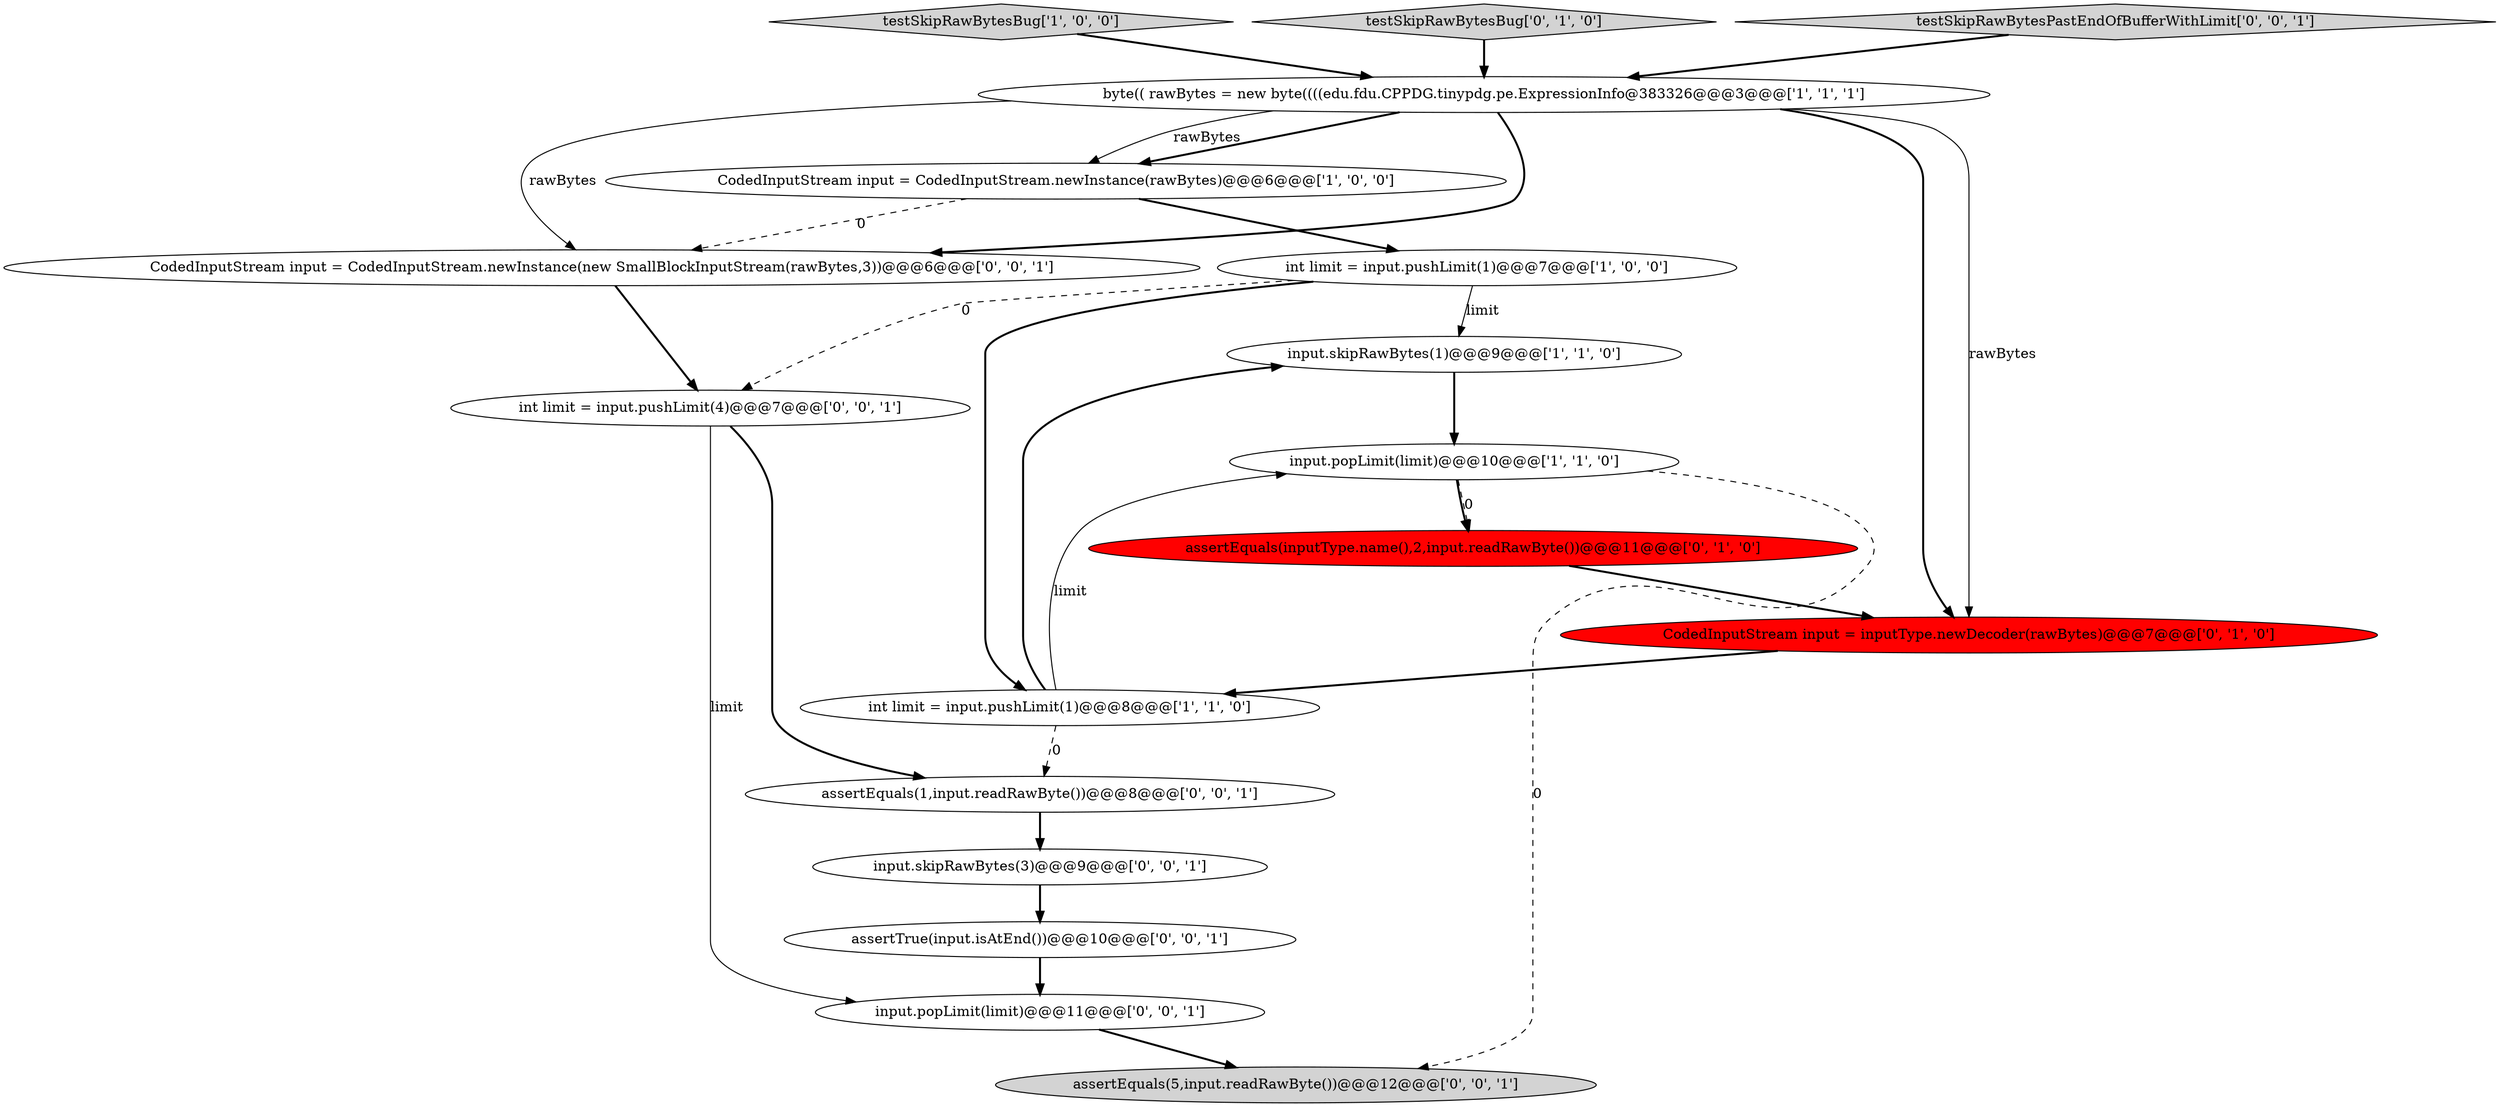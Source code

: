 digraph {
4 [style = filled, label = "input.skipRawBytes(1)@@@9@@@['1', '1', '0']", fillcolor = white, shape = ellipse image = "AAA0AAABBB1BBB"];
3 [style = filled, label = "input.popLimit(limit)@@@10@@@['1', '1', '0']", fillcolor = white, shape = ellipse image = "AAA0AAABBB1BBB"];
9 [style = filled, label = "assertEquals(inputType.name(),2,input.readRawByte())@@@11@@@['0', '1', '0']", fillcolor = red, shape = ellipse image = "AAA1AAABBB2BBB"];
0 [style = filled, label = "byte(( rawBytes = new byte((((edu.fdu.CPPDG.tinypdg.pe.ExpressionInfo@383326@@@3@@@['1', '1', '1']", fillcolor = white, shape = ellipse image = "AAA0AAABBB1BBB"];
12 [style = filled, label = "input.skipRawBytes(3)@@@9@@@['0', '0', '1']", fillcolor = white, shape = ellipse image = "AAA0AAABBB3BBB"];
15 [style = filled, label = "input.popLimit(limit)@@@11@@@['0', '0', '1']", fillcolor = white, shape = ellipse image = "AAA0AAABBB3BBB"];
5 [style = filled, label = "testSkipRawBytesBug['1', '0', '0']", fillcolor = lightgray, shape = diamond image = "AAA0AAABBB1BBB"];
17 [style = filled, label = "assertTrue(input.isAtEnd())@@@10@@@['0', '0', '1']", fillcolor = white, shape = ellipse image = "AAA0AAABBB3BBB"];
10 [style = filled, label = "assertEquals(5,input.readRawByte())@@@12@@@['0', '0', '1']", fillcolor = lightgray, shape = ellipse image = "AAA0AAABBB3BBB"];
8 [style = filled, label = "CodedInputStream input = inputType.newDecoder(rawBytes)@@@7@@@['0', '1', '0']", fillcolor = red, shape = ellipse image = "AAA1AAABBB2BBB"];
11 [style = filled, label = "int limit = input.pushLimit(4)@@@7@@@['0', '0', '1']", fillcolor = white, shape = ellipse image = "AAA0AAABBB3BBB"];
6 [style = filled, label = "CodedInputStream input = CodedInputStream.newInstance(rawBytes)@@@6@@@['1', '0', '0']", fillcolor = white, shape = ellipse image = "AAA0AAABBB1BBB"];
16 [style = filled, label = "CodedInputStream input = CodedInputStream.newInstance(new SmallBlockInputStream(rawBytes,3))@@@6@@@['0', '0', '1']", fillcolor = white, shape = ellipse image = "AAA0AAABBB3BBB"];
1 [style = filled, label = "int limit = input.pushLimit(1)@@@7@@@['1', '0', '0']", fillcolor = white, shape = ellipse image = "AAA0AAABBB1BBB"];
7 [style = filled, label = "testSkipRawBytesBug['0', '1', '0']", fillcolor = lightgray, shape = diamond image = "AAA0AAABBB2BBB"];
14 [style = filled, label = "testSkipRawBytesPastEndOfBufferWithLimit['0', '0', '1']", fillcolor = lightgray, shape = diamond image = "AAA0AAABBB3BBB"];
13 [style = filled, label = "assertEquals(1,input.readRawByte())@@@8@@@['0', '0', '1']", fillcolor = white, shape = ellipse image = "AAA0AAABBB3BBB"];
2 [style = filled, label = "int limit = input.pushLimit(1)@@@8@@@['1', '1', '0']", fillcolor = white, shape = ellipse image = "AAA0AAABBB1BBB"];
4->3 [style = bold, label=""];
0->16 [style = bold, label=""];
15->10 [style = bold, label=""];
16->11 [style = bold, label=""];
0->6 [style = bold, label=""];
12->17 [style = bold, label=""];
2->3 [style = solid, label="limit"];
7->0 [style = bold, label=""];
1->4 [style = solid, label="limit"];
9->8 [style = bold, label=""];
2->4 [style = bold, label=""];
11->15 [style = solid, label="limit"];
3->9 [style = bold, label=""];
0->16 [style = solid, label="rawBytes"];
6->1 [style = bold, label=""];
6->16 [style = dashed, label="0"];
13->12 [style = bold, label=""];
0->8 [style = solid, label="rawBytes"];
14->0 [style = bold, label=""];
5->0 [style = bold, label=""];
8->2 [style = bold, label=""];
3->9 [style = dashed, label="0"];
1->11 [style = dashed, label="0"];
2->13 [style = dashed, label="0"];
11->13 [style = bold, label=""];
0->6 [style = solid, label="rawBytes"];
0->8 [style = bold, label=""];
17->15 [style = bold, label=""];
1->2 [style = bold, label=""];
3->10 [style = dashed, label="0"];
}
